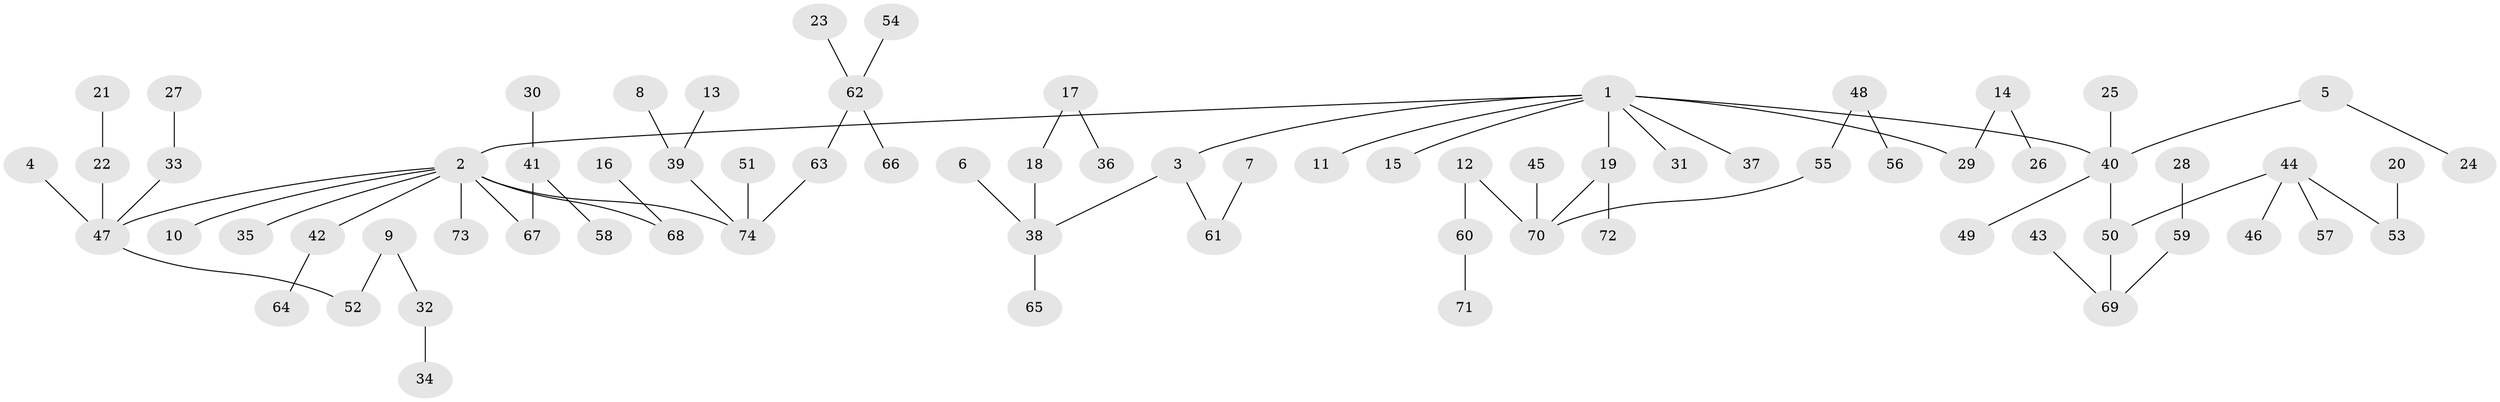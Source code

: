 // original degree distribution, {6: 0.027210884353741496, 2: 0.20408163265306123, 5: 0.027210884353741496, 4: 0.08843537414965986, 9: 0.006802721088435374, 3: 0.10884353741496598, 1: 0.5374149659863946}
// Generated by graph-tools (version 1.1) at 2025/50/03/09/25 03:50:15]
// undirected, 74 vertices, 73 edges
graph export_dot {
graph [start="1"]
  node [color=gray90,style=filled];
  1;
  2;
  3;
  4;
  5;
  6;
  7;
  8;
  9;
  10;
  11;
  12;
  13;
  14;
  15;
  16;
  17;
  18;
  19;
  20;
  21;
  22;
  23;
  24;
  25;
  26;
  27;
  28;
  29;
  30;
  31;
  32;
  33;
  34;
  35;
  36;
  37;
  38;
  39;
  40;
  41;
  42;
  43;
  44;
  45;
  46;
  47;
  48;
  49;
  50;
  51;
  52;
  53;
  54;
  55;
  56;
  57;
  58;
  59;
  60;
  61;
  62;
  63;
  64;
  65;
  66;
  67;
  68;
  69;
  70;
  71;
  72;
  73;
  74;
  1 -- 2 [weight=1.0];
  1 -- 3 [weight=1.0];
  1 -- 11 [weight=1.0];
  1 -- 15 [weight=1.0];
  1 -- 19 [weight=1.0];
  1 -- 29 [weight=1.0];
  1 -- 31 [weight=1.0];
  1 -- 37 [weight=1.0];
  1 -- 40 [weight=1.0];
  2 -- 10 [weight=1.0];
  2 -- 35 [weight=1.0];
  2 -- 42 [weight=1.0];
  2 -- 47 [weight=1.0];
  2 -- 67 [weight=1.0];
  2 -- 68 [weight=1.0];
  2 -- 73 [weight=1.0];
  2 -- 74 [weight=1.0];
  3 -- 38 [weight=1.0];
  3 -- 61 [weight=1.0];
  4 -- 47 [weight=1.0];
  5 -- 24 [weight=1.0];
  5 -- 40 [weight=1.0];
  6 -- 38 [weight=1.0];
  7 -- 61 [weight=1.0];
  8 -- 39 [weight=1.0];
  9 -- 32 [weight=1.0];
  9 -- 52 [weight=1.0];
  12 -- 60 [weight=1.0];
  12 -- 70 [weight=1.0];
  13 -- 39 [weight=1.0];
  14 -- 26 [weight=1.0];
  14 -- 29 [weight=1.0];
  16 -- 68 [weight=1.0];
  17 -- 18 [weight=1.0];
  17 -- 36 [weight=1.0];
  18 -- 38 [weight=1.0];
  19 -- 70 [weight=1.0];
  19 -- 72 [weight=1.0];
  20 -- 53 [weight=1.0];
  21 -- 22 [weight=1.0];
  22 -- 47 [weight=1.0];
  23 -- 62 [weight=1.0];
  25 -- 40 [weight=1.0];
  27 -- 33 [weight=1.0];
  28 -- 59 [weight=1.0];
  30 -- 41 [weight=1.0];
  32 -- 34 [weight=1.0];
  33 -- 47 [weight=1.0];
  38 -- 65 [weight=1.0];
  39 -- 74 [weight=1.0];
  40 -- 49 [weight=1.0];
  40 -- 50 [weight=1.0];
  41 -- 58 [weight=1.0];
  41 -- 67 [weight=1.0];
  42 -- 64 [weight=1.0];
  43 -- 69 [weight=1.0];
  44 -- 46 [weight=1.0];
  44 -- 50 [weight=1.0];
  44 -- 53 [weight=1.0];
  44 -- 57 [weight=1.0];
  45 -- 70 [weight=1.0];
  47 -- 52 [weight=1.0];
  48 -- 55 [weight=1.0];
  48 -- 56 [weight=1.0];
  50 -- 69 [weight=1.0];
  51 -- 74 [weight=1.0];
  54 -- 62 [weight=1.0];
  55 -- 70 [weight=1.0];
  59 -- 69 [weight=1.0];
  60 -- 71 [weight=1.0];
  62 -- 63 [weight=1.0];
  62 -- 66 [weight=1.0];
  63 -- 74 [weight=1.0];
}
